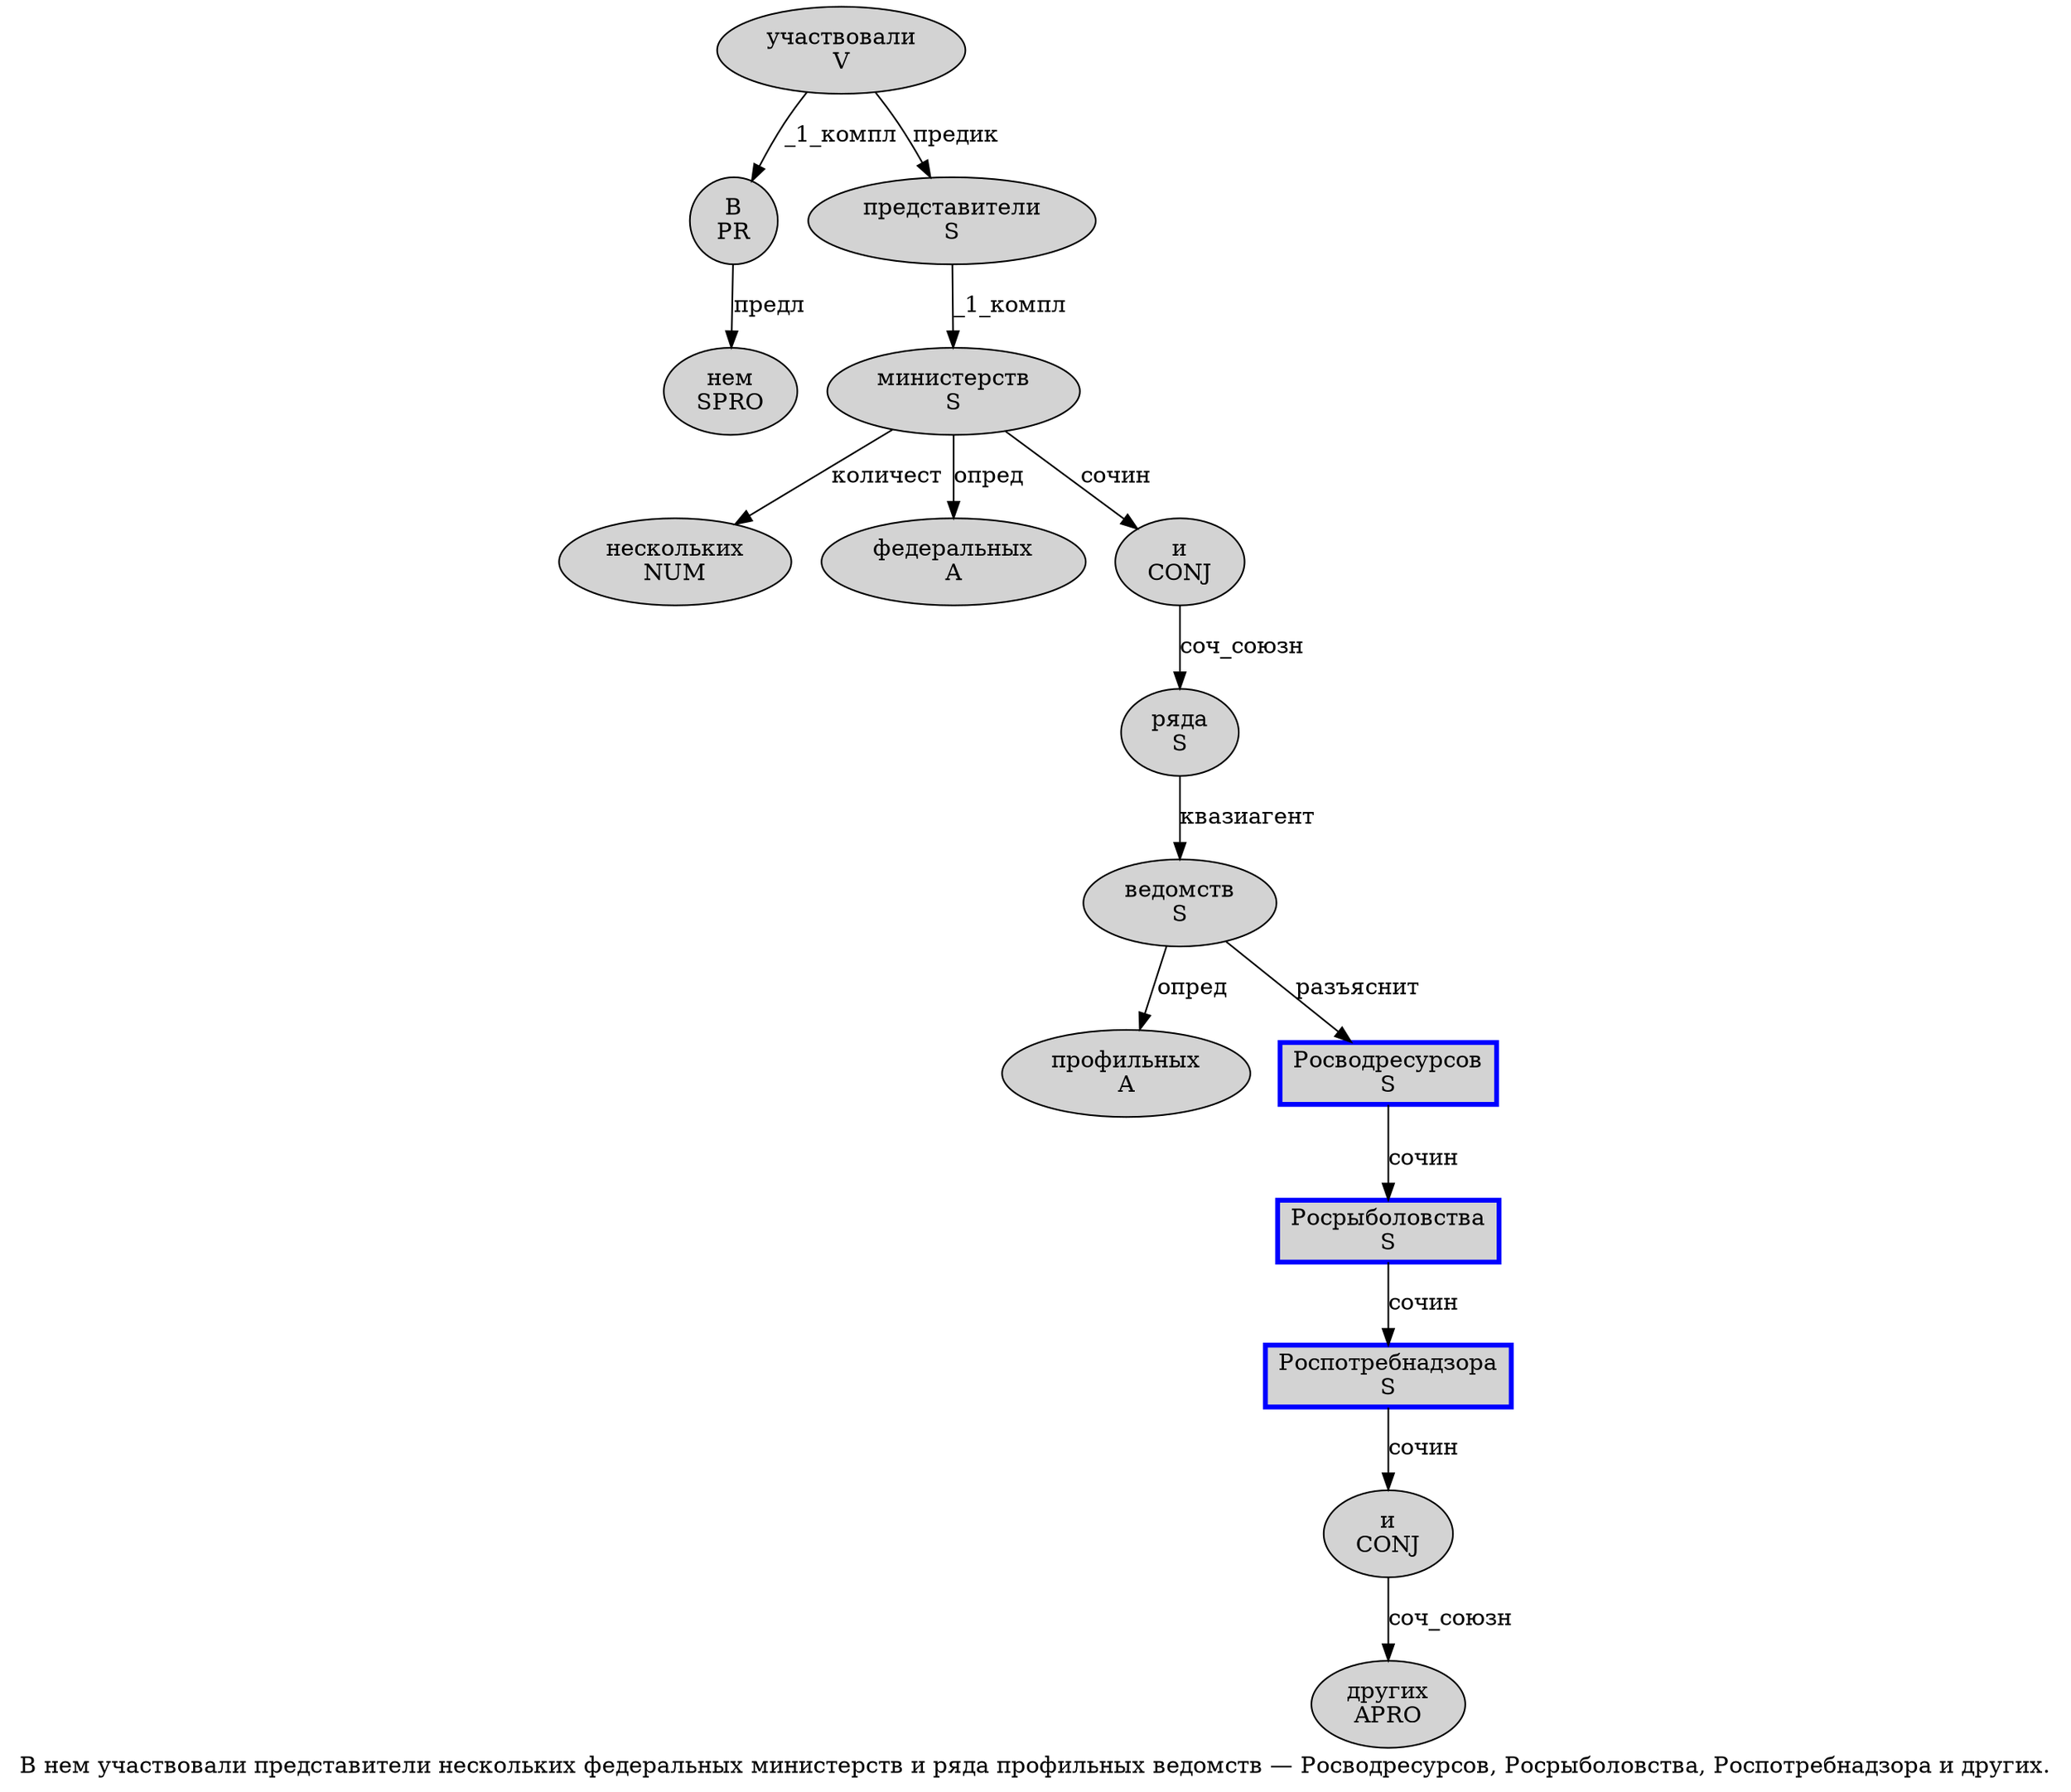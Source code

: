 digraph SENTENCE_1021 {
	graph [label="В нем участвовали представители нескольких федеральных министерств и ряда профильных ведомств — Росводресурсов, Росрыболовства, Роспотребнадзора и других."]
	node [style=filled]
		0 [label="В
PR" color="" fillcolor=lightgray penwidth=1 shape=ellipse]
		1 [label="нем
SPRO" color="" fillcolor=lightgray penwidth=1 shape=ellipse]
		2 [label="участвовали
V" color="" fillcolor=lightgray penwidth=1 shape=ellipse]
		3 [label="представители
S" color="" fillcolor=lightgray penwidth=1 shape=ellipse]
		4 [label="нескольких
NUM" color="" fillcolor=lightgray penwidth=1 shape=ellipse]
		5 [label="федеральных
A" color="" fillcolor=lightgray penwidth=1 shape=ellipse]
		6 [label="министерств
S" color="" fillcolor=lightgray penwidth=1 shape=ellipse]
		7 [label="и
CONJ" color="" fillcolor=lightgray penwidth=1 shape=ellipse]
		8 [label="ряда
S" color="" fillcolor=lightgray penwidth=1 shape=ellipse]
		9 [label="профильных
A" color="" fillcolor=lightgray penwidth=1 shape=ellipse]
		10 [label="ведомств
S" color="" fillcolor=lightgray penwidth=1 shape=ellipse]
		12 [label="Росводресурсов
S" color=blue fillcolor=lightgray penwidth=3 shape=box]
		14 [label="Росрыболовства
S" color=blue fillcolor=lightgray penwidth=3 shape=box]
		16 [label="Роспотребнадзора
S" color=blue fillcolor=lightgray penwidth=3 shape=box]
		17 [label="и
CONJ" color="" fillcolor=lightgray penwidth=1 shape=ellipse]
		18 [label="других
APRO" color="" fillcolor=lightgray penwidth=1 shape=ellipse]
			3 -> 6 [label="_1_компл"]
			14 -> 16 [label="сочин"]
			17 -> 18 [label="соч_союзн"]
			12 -> 14 [label="сочин"]
			10 -> 9 [label="опред"]
			10 -> 12 [label="разъяснит"]
			7 -> 8 [label="соч_союзн"]
			6 -> 4 [label="количест"]
			6 -> 5 [label="опред"]
			6 -> 7 [label="сочин"]
			0 -> 1 [label="предл"]
			8 -> 10 [label="квазиагент"]
			2 -> 0 [label="_1_компл"]
			2 -> 3 [label="предик"]
			16 -> 17 [label="сочин"]
}